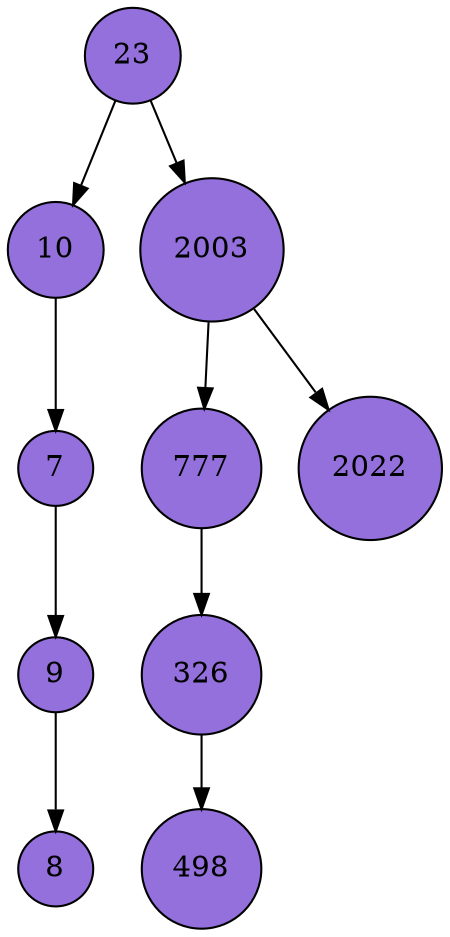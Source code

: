 digraph ArvoreBin {
node [shape=circle, style=filled, color=black, fillcolor="#9370DB"];
edge [color=black];
  23;
  23 -> 10;
  23 -> 2003;
  10;
  10 -> 7;
  7;
  7 -> 9;
  9;
  9 -> 8;
  8;
  2003;
  2003 -> 777;
  2003 -> 2022;
  777;
  777 -> 326;
  326;
  326 -> 498;
  498;
  2022;
}